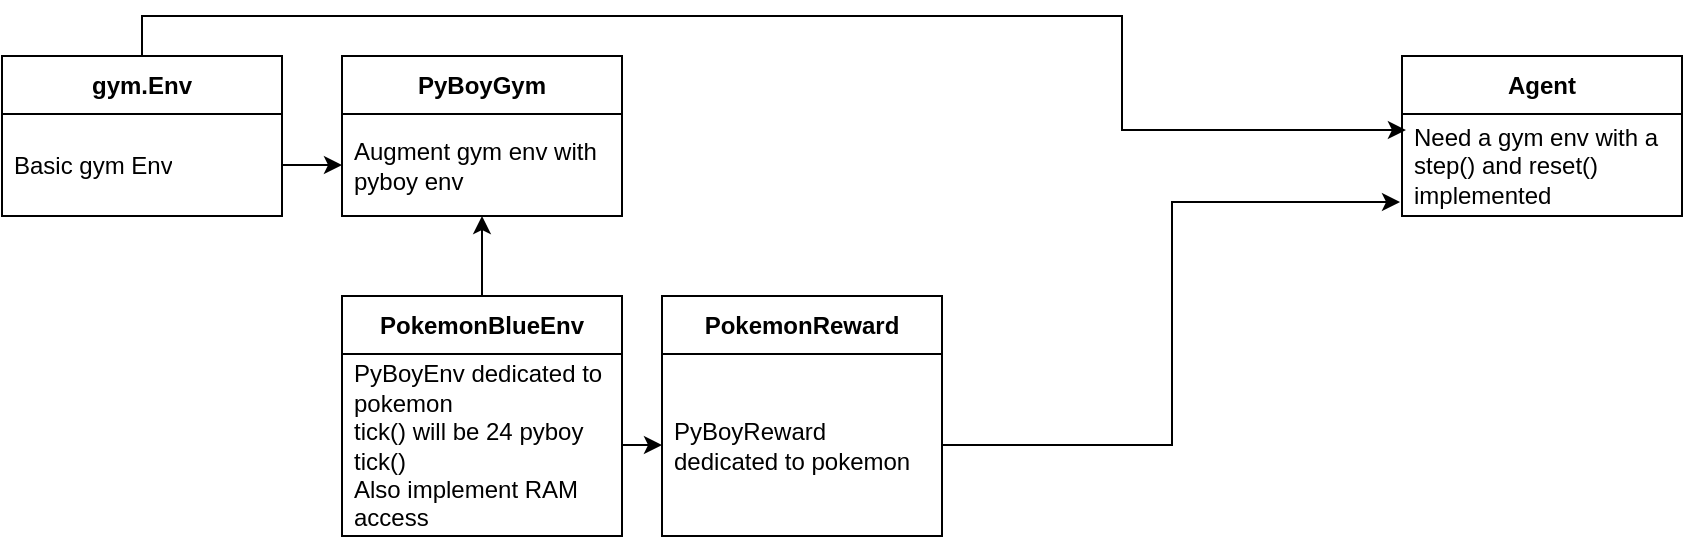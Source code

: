 <mxfile>
    <diagram name="Basic class " id="Blk_1hhaY5K70huOk9Sq">
        <mxGraphModel dx="1086" dy="502" grid="1" gridSize="10" guides="1" tooltips="1" connect="1" arrows="1" fold="1" page="1" pageScale="1" pageWidth="827" pageHeight="1169" math="0" shadow="0">
            <root>
                <mxCell id="0"/>
                <mxCell id="1" parent="0"/>
                <mxCell id="HoI7rFEiH5N36JJ_zX24-1" value="gym.Env" style="swimlane;fontStyle=1;align=center;verticalAlign=middle;childLayout=stackLayout;horizontal=1;startSize=29;horizontalStack=0;resizeParent=1;resizeParentMax=0;resizeLast=0;collapsible=0;marginBottom=0;html=1;whiteSpace=wrap;" parent="1" vertex="1">
                    <mxGeometry y="200" width="140" height="80" as="geometry"/>
                </mxCell>
                <mxCell id="HoI7rFEiH5N36JJ_zX24-3" value="Basic gym Env" style="text;html=1;strokeColor=none;fillColor=none;align=left;verticalAlign=middle;spacingLeft=4;spacingRight=4;overflow=hidden;rotatable=0;points=[[0,0.5],[1,0.5]];portConstraint=eastwest;whiteSpace=wrap;" parent="HoI7rFEiH5N36JJ_zX24-1" vertex="1">
                    <mxGeometry y="29" width="140" height="51" as="geometry"/>
                </mxCell>
                <mxCell id="HoI7rFEiH5N36JJ_zX24-12" value="Agent" style="swimlane;fontStyle=1;align=center;verticalAlign=middle;childLayout=stackLayout;horizontal=1;startSize=29;horizontalStack=0;resizeParent=1;resizeParentMax=0;resizeLast=0;collapsible=0;marginBottom=0;html=1;whiteSpace=wrap;" parent="1" vertex="1">
                    <mxGeometry x="700" y="200" width="140" height="80" as="geometry"/>
                </mxCell>
                <mxCell id="HoI7rFEiH5N36JJ_zX24-14" value="Need a gym env with a step() and reset() implemented" style="text;html=1;strokeColor=none;fillColor=none;align=left;verticalAlign=middle;spacingLeft=4;spacingRight=4;overflow=hidden;rotatable=0;points=[[0,0.5],[1,0.5]];portConstraint=eastwest;whiteSpace=wrap;" parent="HoI7rFEiH5N36JJ_zX24-12" vertex="1">
                    <mxGeometry y="29" width="140" height="51" as="geometry"/>
                </mxCell>
                <mxCell id="HoI7rFEiH5N36JJ_zX24-15" value="PyBoyGym" style="swimlane;fontStyle=1;align=center;verticalAlign=middle;childLayout=stackLayout;horizontal=1;startSize=29;horizontalStack=0;resizeParent=1;resizeParentMax=0;resizeLast=0;collapsible=0;marginBottom=0;html=1;whiteSpace=wrap;" parent="1" vertex="1">
                    <mxGeometry x="170" y="200" width="140" height="80" as="geometry"/>
                </mxCell>
                <mxCell id="HoI7rFEiH5N36JJ_zX24-16" value="Augment gym env with pyboy env" style="text;html=1;strokeColor=none;fillColor=none;align=left;verticalAlign=middle;spacingLeft=4;spacingRight=4;overflow=hidden;rotatable=0;points=[[0,0.5],[1,0.5]];portConstraint=eastwest;whiteSpace=wrap;" parent="HoI7rFEiH5N36JJ_zX24-15" vertex="1">
                    <mxGeometry y="29" width="140" height="51" as="geometry"/>
                </mxCell>
                <mxCell id="4" style="edgeStyle=none;html=1;exitX=0.5;exitY=0;exitDx=0;exitDy=0;" edge="1" parent="1" source="HoI7rFEiH5N36JJ_zX24-18" target="HoI7rFEiH5N36JJ_zX24-16">
                    <mxGeometry relative="1" as="geometry"/>
                </mxCell>
                <mxCell id="HoI7rFEiH5N36JJ_zX24-18" value="PokemonBlueEnv" style="swimlane;fontStyle=1;align=center;verticalAlign=middle;childLayout=stackLayout;horizontal=1;startSize=29;horizontalStack=0;resizeParent=1;resizeParentMax=0;resizeLast=0;collapsible=0;marginBottom=0;html=1;whiteSpace=wrap;" parent="1" vertex="1">
                    <mxGeometry x="170" y="320" width="140" height="120" as="geometry"/>
                </mxCell>
                <mxCell id="HoI7rFEiH5N36JJ_zX24-19" value="PyBoyEnv dedicated to pokemon&lt;br&gt;tick() will be 24 pyboy tick()&lt;br&gt;Also implement RAM access" style="text;html=1;strokeColor=none;fillColor=none;align=left;verticalAlign=middle;spacingLeft=4;spacingRight=4;overflow=hidden;rotatable=0;points=[[0,0.5],[1,0.5]];portConstraint=eastwest;whiteSpace=wrap;" parent="HoI7rFEiH5N36JJ_zX24-18" vertex="1">
                    <mxGeometry y="29" width="140" height="91" as="geometry"/>
                </mxCell>
                <mxCell id="HoI7rFEiH5N36JJ_zX24-20" value="PokemonReward" style="swimlane;fontStyle=1;align=center;verticalAlign=middle;childLayout=stackLayout;horizontal=1;startSize=29;horizontalStack=0;resizeParent=1;resizeParentMax=0;resizeLast=0;collapsible=0;marginBottom=0;html=1;whiteSpace=wrap;" parent="1" vertex="1">
                    <mxGeometry x="330" y="320" width="140" height="120" as="geometry"/>
                </mxCell>
                <mxCell id="HoI7rFEiH5N36JJ_zX24-21" value="PyBoyReward dedicated to pokemon" style="text;html=1;strokeColor=none;fillColor=none;align=left;verticalAlign=middle;spacingLeft=4;spacingRight=4;overflow=hidden;rotatable=0;points=[[0,0.5],[1,0.5]];portConstraint=eastwest;whiteSpace=wrap;" parent="HoI7rFEiH5N36JJ_zX24-20" vertex="1">
                    <mxGeometry y="29" width="140" height="91" as="geometry"/>
                </mxCell>
                <mxCell id="HoI7rFEiH5N36JJ_zX24-24" style="edgeStyle=orthogonalEdgeStyle;rounded=0;orthogonalLoop=1;jettySize=auto;html=1;exitX=1;exitY=0.5;exitDx=0;exitDy=0;entryX=-0.007;entryY=0.863;entryDx=0;entryDy=0;entryPerimeter=0;" parent="1" source="HoI7rFEiH5N36JJ_zX24-21" target="HoI7rFEiH5N36JJ_zX24-14" edge="1">
                    <mxGeometry relative="1" as="geometry"/>
                </mxCell>
                <mxCell id="HoI7rFEiH5N36JJ_zX24-27" style="edgeStyle=orthogonalEdgeStyle;rounded=0;orthogonalLoop=1;jettySize=auto;html=1;exitX=0.5;exitY=0;exitDx=0;exitDy=0;entryX=0.014;entryY=0.157;entryDx=0;entryDy=0;entryPerimeter=0;" parent="1" source="HoI7rFEiH5N36JJ_zX24-1" target="HoI7rFEiH5N36JJ_zX24-14" edge="1">
                    <mxGeometry relative="1" as="geometry">
                        <Array as="points">
                            <mxPoint x="70" y="180"/>
                            <mxPoint x="560" y="180"/>
                            <mxPoint x="560" y="237"/>
                        </Array>
                    </mxGeometry>
                </mxCell>
                <mxCell id="2" style="edgeStyle=none;html=1;exitX=1;exitY=0.5;exitDx=0;exitDy=0;entryX=0;entryY=0.5;entryDx=0;entryDy=0;" edge="1" parent="1" source="HoI7rFEiH5N36JJ_zX24-19" target="HoI7rFEiH5N36JJ_zX24-21">
                    <mxGeometry relative="1" as="geometry"/>
                </mxCell>
                <mxCell id="5" style="edgeStyle=none;html=1;exitX=1;exitY=0.5;exitDx=0;exitDy=0;entryX=0;entryY=0.5;entryDx=0;entryDy=0;" edge="1" parent="1" source="HoI7rFEiH5N36JJ_zX24-3" target="HoI7rFEiH5N36JJ_zX24-16">
                    <mxGeometry relative="1" as="geometry"/>
                </mxCell>
            </root>
        </mxGraphModel>
    </diagram>
    <diagram id="BakgtQ9bBpOIhYJ_VCaM" name="Page-2">
        <mxGraphModel dx="1086" dy="502" grid="1" gridSize="10" guides="1" tooltips="1" connect="1" arrows="1" fold="1" page="1" pageScale="1" pageWidth="850" pageHeight="1100" math="0" shadow="0">
            <root>
                <mxCell id="0"/>
                <mxCell id="1" parent="0"/>
                <mxCell id="srr1qvnJVIVvLazLeBD3-1" value="" style="edgeStyle=none;orthogonalLoop=1;jettySize=auto;html=1;dashed=1;dashPattern=8 8;endArrow=none;endFill=0;" edge="1" parent="1">
                    <mxGeometry width="80" relative="1" as="geometry">
                        <mxPoint x="600" y="480" as="sourcePoint"/>
                        <mxPoint x="600" as="targetPoint"/>
                        <Array as="points"/>
                    </mxGeometry>
                </mxCell>
                <mxCell id="srr1qvnJVIVvLazLeBD3-2" value="" style="edgeStyle=none;orthogonalLoop=1;jettySize=auto;html=1;dashed=1;dashPattern=8 8;endArrow=none;endFill=0;" edge="1" parent="1">
                    <mxGeometry width="80" relative="1" as="geometry">
                        <mxPoint x="290" y="490" as="sourcePoint"/>
                        <mxPoint x="290" y="10" as="targetPoint"/>
                        <Array as="points"/>
                    </mxGeometry>
                </mxCell>
                <mxCell id="srr1qvnJVIVvLazLeBD3-3" value="Agent" style="text;html=1;align=center;verticalAlign=middle;resizable=0;points=[];autosize=1;strokeColor=none;fillColor=none;" vertex="1" parent="1">
                    <mxGeometry x="690" y="10" width="50" height="30" as="geometry"/>
                </mxCell>
                <mxCell id="srr1qvnJVIVvLazLeBD3-4" value="Environment" style="text;html=1;align=center;verticalAlign=middle;resizable=0;points=[];autosize=1;strokeColor=none;fillColor=none;" vertex="1" parent="1">
                    <mxGeometry x="100" y="10" width="90" height="30" as="geometry"/>
                </mxCell>
                <mxCell id="srr1qvnJVIVvLazLeBD3-5" value="Reward" style="text;html=1;align=center;verticalAlign=middle;resizable=0;points=[];autosize=1;strokeColor=none;fillColor=none;" vertex="1" parent="1">
                    <mxGeometry x="415" y="10" width="60" height="30" as="geometry"/>
                </mxCell>
            </root>
        </mxGraphModel>
    </diagram>
</mxfile>